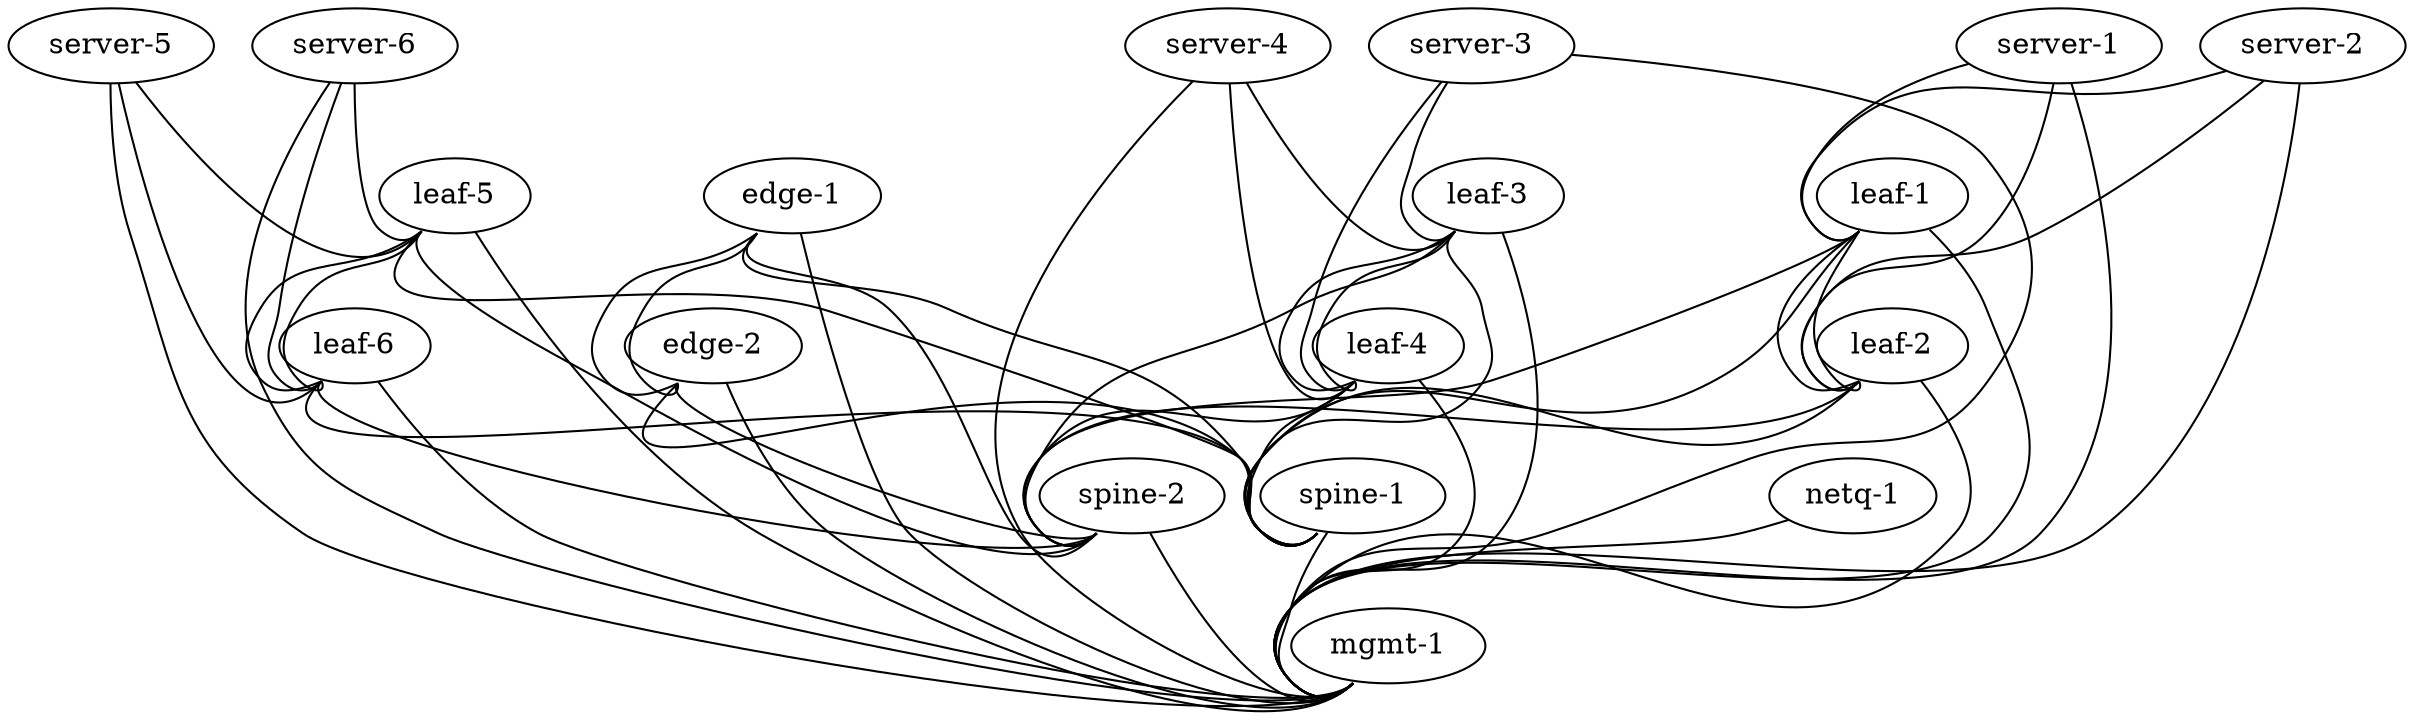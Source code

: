 graph vx {
 "leaf-1" [function="leaf" vagrant="eth1" as="CumulusCommunity/cumulus-vx" version="3.4.3" memory="768" config="./helper_scripts/config_production_switch.sh" ]
 "leaf-2" [function="leaf" vagrant="eth1" os="CumulusCommunity/cumulus-vx" version="3.4.3" memory="768" config="./helper_scripts/config_production_switch.sh" ]
 "leaf-3" [function="leaf" vagrant="eth1" os="CumulusCommunity/cumulus-vx" version="3.4.3" memory="768" config="./helper_scripts/config_production_switch.sh" ]
 "leaf-4" [function="leaf" vagrant="eth1" os="CumulusCommunity/cumulus-vx" version="3.4.3" memory="768" config="./helper_scripts/config_production_switch.sh" ]
 "leaf-5" [function="leaf" vagrant="eth1" os="CumulusCommunity/cumulus-vx" version="3.4.3" memory="768" config="./helper_scripts/config_production_switch.sh" ]
 "leaf-6" [function="leaf" vagrant="eth1" os="CumulusCommunity/cumulus-vx" version="3.4.3" memory="768" config="./helper_scripts/config_production_switch.sh" ]
 "spine-1" [function="spine" vagrant="eth1" os="CumulusCommunity/cumulus-vx" version="3.4.3" memory="768" config="./helper_scripts/config_production_switch.sh" ]
 "spine-2" [function="spine" vagrant="eth1" os="CumulusCommunity/cumulus-vx" version="3.4.3" memory="768" config="./helper_scripts/config_production_switch.sh" ]
 "edge-1" [function="edge" vagrant="eth1" os="CumulusCommunity/cumulus-vx" version="3.4.3" memory="768" config="./helper_scripts/config_production_switch.sh" ]
 "edge-2" [function="edge" vagrant="eth1" os="CumulusCommunity/cumulus-vx" version="3.4.3" memory="768" config="./helper_scripts/config_production_switch.sh" ]
 "mgmt-1" [function="mgmt" vagrant="eth1" os="CumulusCommunity/cumulus-vx" version="3.4.3" memory="768" config="./helper_scripts/config_mgmt_production_switch.sh" ]
 "netq-1" [function="netq" vagrant="eth1" os="cumulus/ts" memory="1024" config="./helper_scripts/config_mgmt_production_server.sh" ]
 "server-1" [function="host" vagrant="eth3" os="CumulusCommunity/cumulus-vx" version="3.4.3" memory="768" config="./helper_scripts/config_production_server.sh" ]
 "server-2" [function="host" vagrant="eth3" os="CumulusCommunity/cumulus-vx" version="3.4.3" memory="768" config="./helper_scripts/config_production_server.sh" ]
 "server-3" [function="host" vagrant="eth3" os="CumulusCommunity/cumulus-vx" version="3.4.3" memory="768" config="./helper_scripts/config_production_server.sh" ]
 "server-4" [function="host" vagrant="eth3" os="CumulusCommunity/cumulus-vx" version="3.4.3" memory="768" config="./helper_scripts/config_production_server.sh" ]
 "server-5" [function="host" vagrant="eth3" os="CumulusCommunity/cumulus-vx" version="3.4.3" memory="768" config="./helper_scripts/config_production_server.sh" ]
 "server-6" [function="host" vagrant="eth3" os="CumulusCommunity/cumulus-vx" version="3.4.3" memory="768" config="./helper_scripts/config_production_server.sh" ]

 "leaf-1":"swp51" -- "spine-1":"swp1"
 "leaf-2":"swp51" -- "spine-1":"swp2"
 "leaf-3":"swp51" -- "spine-1":"swp3"
 "leaf-4":"swp51" -- "spine-1":"swp4"
 "leaf-5":"swp51" -- "spine-1":"swp5"
 "leaf-6":"swp51" -- "spine-1":"swp6"
 "leaf-1":"swp52" -- "spine-2":"swp1"
 "leaf-2":"swp52" -- "spine-2":"swp2"
 "leaf-3":"swp52" -- "spine-2":"swp3"
 "leaf-4":"swp52" -- "spine-2":"swp4"
 "leaf-5":"swp52" -- "spine-2":"swp5"
 "leaf-6":"swp52" -- "spine-2":"swp6"

 "leaf-1":"swp53" -- "leaf-2":"swp53"
 "leaf-1":"swp54" -- "leaf-2":"swp54"
 "leaf-3":"swp53" -- "leaf-4":"swp53"
 "leaf-3":"swp54" -- "leaf-4":"swp54"
 "leaf-5":"swp53" -- "leaf-6":"swp53"
 "leaf-5":"swp54" -- "leaf-6":"swp54"

 "edge-1":"swp53" -- "edge-2":"swp53"
 "edge-1":"swp54" -- "edge-2":"swp54"

 "edge-1":"swp51" -- "spine-1":"swp51"
 "edge-1":"swp52" -- "spine-2":"swp51"
 "edge-2":"swp51" -- "spine-1":"swp52"
 "edge-2":"swp52" -- "spine-2":"swp52"

 "server-1":"eth1" -- "leaf-1":"swp1" [left_mac="00:03:00:11:11:01"]
 "server-1":"eth2" -- "leaf-2":"swp1" [left_mac="00:03:00:11:11:02"]
 "server-2":"eth1" -- "leaf-1":"swp2" [left_mac="00:03:00:22:22:01"]
 "server-2":"eth2" -- "leaf-2":"swp2" [left_mac="00:03:00:22:22:02"]
 "server-3":"eth1" -- "leaf-3":"swp1" [left_mac="00:03:00:33:33:01"]
 "server-3":"eth2" -- "leaf-4":"swp1" [left_mac="00:03:00:33:33:02"]
 "server-4":"eth1" -- "leaf-3":"swp2" [left_mac="00:03:00:44:44:01"]
 "server-4":"eth2" -- "leaf-4":"swp2" [left_mac="00:03:00:44:44:02"]
 "server-5":"eth1" -- "leaf-5":"swp1" [left_mac="00:03:00:55:55:01"]
 "server-5":"eth2" -- "leaf-6":"swp1" [left_mac="00:03:00:55:55:02"]
 "server-6":"eth1" -- "leaf-5":"swp2" [left_mac="00:03:00:66:66:01"]
 "server-6":"eth2" -- "leaf-6":"swp2" [left_mac="00:03:00:66:66:02"]

 "leaf-1":"eth0" -- "mgmt-1":"swp1" [left_mac="a0:00:00:00:00:11"]
 "leaf-2":"eth0" -- "mgmt-1":"swp2" [left_mac="a0:00:00:00:00:12"]
 "leaf-3":"eth0" -- "mgmt-1":"swp3" [left_mac="a0:00:00:00:00:13"]
 "leaf-4":"eth0" -- "mgmt-1":"swp4" [left_mac="a0:00:00:00:00:14"]
 "leaf-5":"eth0" -- "mgmt-1":"swp5" [left_mac="a0:00:00:00:00:15"]
 "leaf-6":"eth0" -- "mgmt-1":"swp6" [left_mac="a0:00:00:00:00:16"]
 "spine-1":"eth0" -- "mgmt-1":"swp7" [left_mac="a0:00:00:00:00:21"]
 "spine-2":"eth0" -- "mgmt-1":"swp8" [left_mac="a0:00:00:00:00:22"]
 "edge-1":"eth0" -- "mgmt-1":"swp9" [left_mac="a0:00:00:00:00:41"]
 "edge-2":"eth0" -- "mgmt-1":"swp10" [left_mac="a0:00:00:00:00:42"]
 "netq-1":"eth0" -- "mgmt-1":"swp11" [right_mac="a0:00:00:00:00:61"]
 "server-1":"eth0" -- "mgmt-1":"swp12" [left_mac="a0:00:00:00:00:31"]
 "server-2":"eth0" -- "mgmt-1":"swp13" [left_mac="a0:00:00:00:00:32"]
 "server-3":"eth0" -- "mgmt-1":"swp14" [left_mac="a0:00:00:00:00:33"]
 "server-4":"eth0" -- "mgmt-1":"swp15" [left_mac="a0:00:00:00:00:34"]
 "server-5":"eth0" -- "mgmt-1":"swp16" [left_mac="a0:00:00:00:00:35"]
 "server-6":"eth0" -- "mgmt-1":"swp17" [left_mac="a0:00:00:00:00:36"]
}
